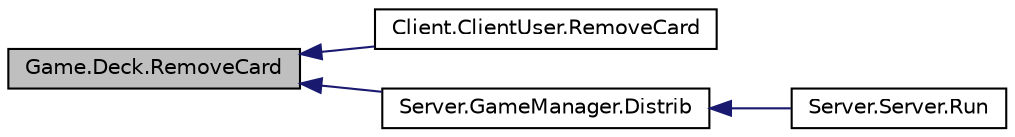 digraph "Game.Deck.RemoveCard"
{
  edge [fontname="Helvetica",fontsize="10",labelfontname="Helvetica",labelfontsize="10"];
  node [fontname="Helvetica",fontsize="10",shape=record];
  rankdir="LR";
  Node27 [label="Game.Deck.RemoveCard",height=0.2,width=0.4,color="black", fillcolor="grey75", style="filled", fontcolor="black"];
  Node27 -> Node28 [dir="back",color="midnightblue",fontsize="10",style="solid",fontname="Helvetica"];
  Node28 [label="Client.ClientUser.RemoveCard",height=0.2,width=0.4,color="black", fillcolor="white", style="filled",URL="$class_client_1_1_client_user.html#a10a7d16ab41f5fcc15e45a0313bfb53e"];
  Node27 -> Node29 [dir="back",color="midnightblue",fontsize="10",style="solid",fontname="Helvetica"];
  Node29 [label="Server.GameManager.Distrib",height=0.2,width=0.4,color="black", fillcolor="white", style="filled",URL="$class_server_1_1_game_manager.html#abe3cba330255ade16dfadbf6d2bcbed7"];
  Node29 -> Node30 [dir="back",color="midnightblue",fontsize="10",style="solid",fontname="Helvetica"];
  Node30 [label="Server.Server.Run",height=0.2,width=0.4,color="black", fillcolor="white", style="filled",URL="$class_server_1_1_server.html#a40d5db9d850120c06889f827e8ce259a"];
}
